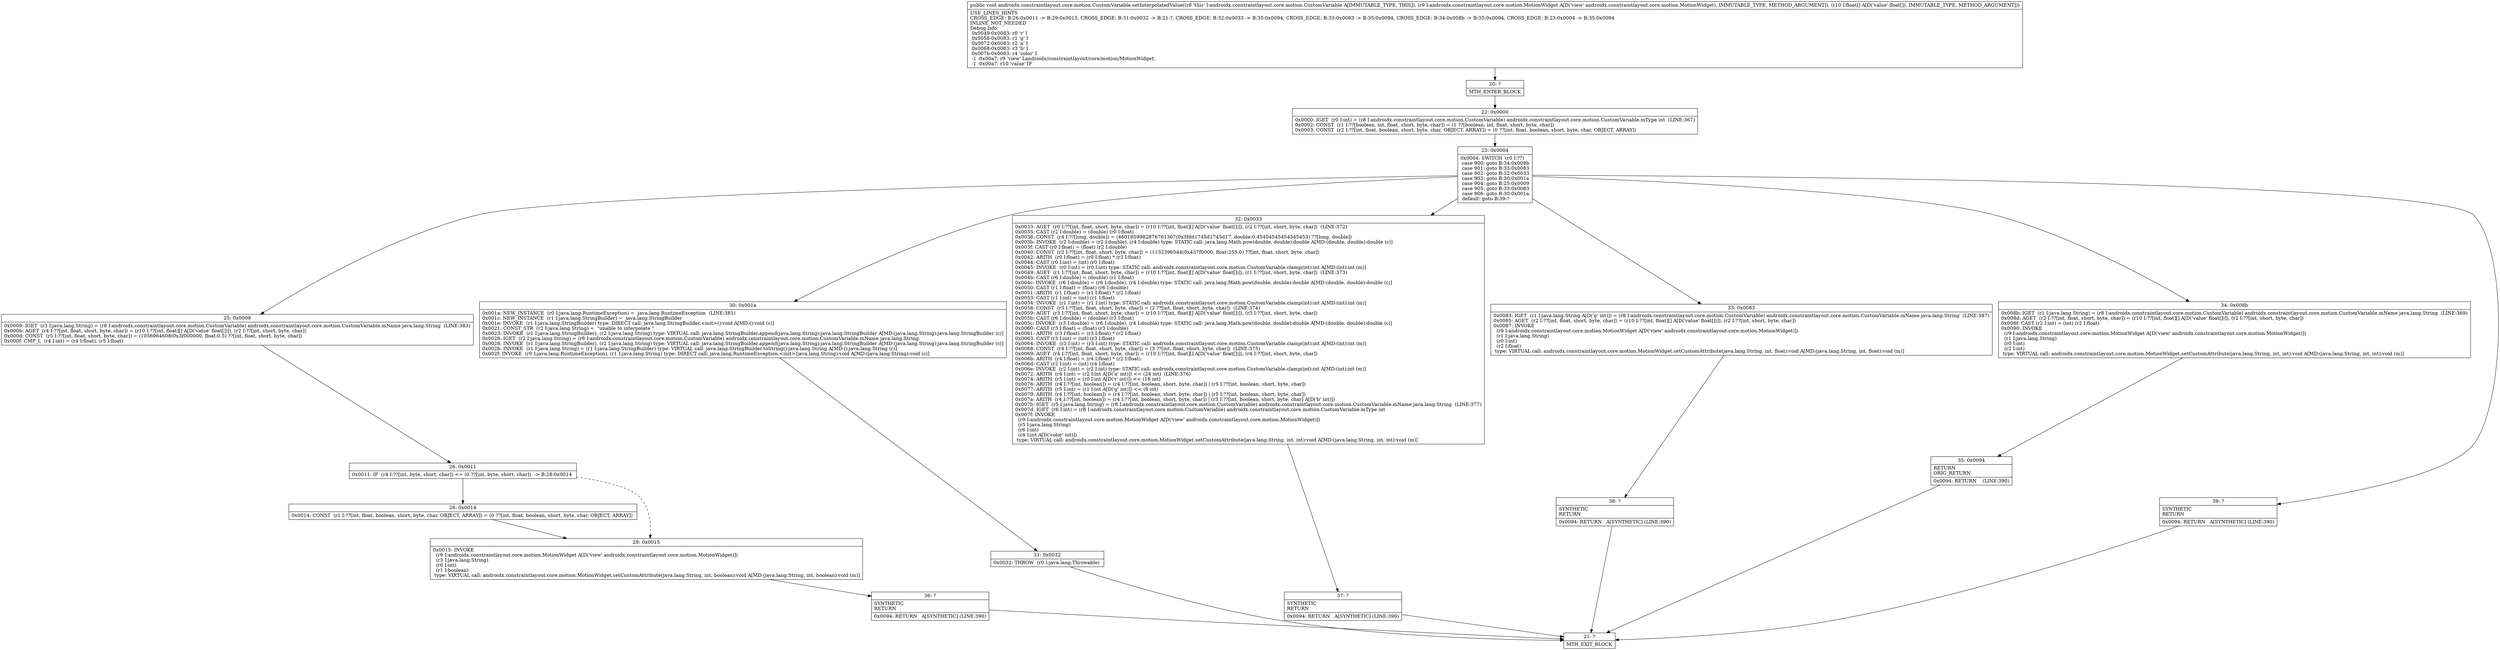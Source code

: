 digraph "CFG forandroidx.constraintlayout.core.motion.CustomVariable.setInterpolatedValue(Landroidx\/constraintlayout\/core\/motion\/MotionWidget;[F)V" {
Node_20 [shape=record,label="{20\:\ ?|MTH_ENTER_BLOCK\l}"];
Node_22 [shape=record,label="{22\:\ 0x0000|0x0000: IGET  (r0 I:int) = (r8 I:androidx.constraintlayout.core.motion.CustomVariable) androidx.constraintlayout.core.motion.CustomVariable.mType int  (LINE:367)\l0x0002: CONST  (r1 I:??[boolean, int, float, short, byte, char]) = (1 ??[boolean, int, float, short, byte, char]) \l0x0003: CONST  (r2 I:??[int, float, boolean, short, byte, char, OBJECT, ARRAY]) = (0 ??[int, float, boolean, short, byte, char, OBJECT, ARRAY]) \l}"];
Node_23 [shape=record,label="{23\:\ 0x0004|0x0004: SWITCH  (r0 I:??)\l case 900: goto B:34:0x008b\l case 901: goto B:33:0x0083\l case 902: goto B:32:0x0033\l case 903: goto B:30:0x001a\l case 904: goto B:25:0x0009\l case 905: goto B:33:0x0083\l case 906: goto B:30:0x001a\l default: goto B:39:? \l}"];
Node_25 [shape=record,label="{25\:\ 0x0009|0x0009: IGET  (r3 I:java.lang.String) = (r8 I:androidx.constraintlayout.core.motion.CustomVariable) androidx.constraintlayout.core.motion.CustomVariable.mName java.lang.String  (LINE:383)\l0x000b: AGET  (r4 I:??[int, float, short, byte, char]) = (r10 I:??[int, float][] A[D('value' float[])]), (r2 I:??[int, short, byte, char]) \l0x000d: CONST  (r5 I:??[int, float, short, byte, char]) = (1056964608(0x3f000000, float:0.5) ??[int, float, short, byte, char]) \l0x000f: CMP_L  (r4 I:int) = (r4 I:float), (r5 I:float) \l}"];
Node_26 [shape=record,label="{26\:\ 0x0011|0x0011: IF  (r4 I:??[int, byte, short, char]) \<= (0 ??[int, byte, short, char])  \-\> B:28:0x0014 \l}"];
Node_28 [shape=record,label="{28\:\ 0x0014|0x0014: CONST  (r1 I:??[int, float, boolean, short, byte, char, OBJECT, ARRAY]) = (0 ??[int, float, boolean, short, byte, char, OBJECT, ARRAY]) \l}"];
Node_29 [shape=record,label="{29\:\ 0x0015|0x0015: INVOKE  \l  (r9 I:androidx.constraintlayout.core.motion.MotionWidget A[D('view' androidx.constraintlayout.core.motion.MotionWidget)])\l  (r3 I:java.lang.String)\l  (r0 I:int)\l  (r1 I:boolean)\l type: VIRTUAL call: androidx.constraintlayout.core.motion.MotionWidget.setCustomAttribute(java.lang.String, int, boolean):void A[MD:(java.lang.String, int, boolean):void (m)]\l}"];
Node_36 [shape=record,label="{36\:\ ?|SYNTHETIC\lRETURN\l|0x0094: RETURN   A[SYNTHETIC] (LINE:390)\l}"];
Node_21 [shape=record,label="{21\:\ ?|MTH_EXIT_BLOCK\l}"];
Node_30 [shape=record,label="{30\:\ 0x001a|0x001a: NEW_INSTANCE  (r0 I:java.lang.RuntimeException) =  java.lang.RuntimeException  (LINE:381)\l0x001c: NEW_INSTANCE  (r1 I:java.lang.StringBuilder) =  java.lang.StringBuilder \l0x001e: INVOKE  (r1 I:java.lang.StringBuilder) type: DIRECT call: java.lang.StringBuilder.\<init\>():void A[MD:():void (c)]\l0x0021: CONST_STR  (r2 I:java.lang.String) =  \"unable to interpolate \" \l0x0023: INVOKE  (r1 I:java.lang.StringBuilder), (r2 I:java.lang.String) type: VIRTUAL call: java.lang.StringBuilder.append(java.lang.String):java.lang.StringBuilder A[MD:(java.lang.String):java.lang.StringBuilder (c)]\l0x0026: IGET  (r2 I:java.lang.String) = (r8 I:androidx.constraintlayout.core.motion.CustomVariable) androidx.constraintlayout.core.motion.CustomVariable.mName java.lang.String \l0x0028: INVOKE  (r1 I:java.lang.StringBuilder), (r2 I:java.lang.String) type: VIRTUAL call: java.lang.StringBuilder.append(java.lang.String):java.lang.StringBuilder A[MD:(java.lang.String):java.lang.StringBuilder (c)]\l0x002b: INVOKE  (r1 I:java.lang.String) = (r1 I:java.lang.StringBuilder) type: VIRTUAL call: java.lang.StringBuilder.toString():java.lang.String A[MD:():java.lang.String (c)]\l0x002f: INVOKE  (r0 I:java.lang.RuntimeException), (r1 I:java.lang.String) type: DIRECT call: java.lang.RuntimeException.\<init\>(java.lang.String):void A[MD:(java.lang.String):void (c)]\l}"];
Node_31 [shape=record,label="{31\:\ 0x0032|0x0032: THROW  (r0 I:java.lang.Throwable) \l}"];
Node_32 [shape=record,label="{32\:\ 0x0033|0x0033: AGET  (r0 I:??[int, float, short, byte, char]) = (r10 I:??[int, float][] A[D('value' float[])]), (r2 I:??[int, short, byte, char])  (LINE:372)\l0x0035: CAST (r2 I:double) = (double) (r0 I:float) \l0x0036: CONST  (r4 I:??[long, double]) = (4601859982876761367(0x3fdd1745d1745d17, double:0.45454545454545453) ??[long, double]) \l0x003b: INVOKE  (r2 I:double) = (r2 I:double), (r4 I:double) type: STATIC call: java.lang.Math.pow(double, double):double A[MD:(double, double):double (c)]\l0x003f: CAST (r0 I:float) = (float) (r2 I:double) \l0x0040: CONST  (r2 I:??[int, float, short, byte, char]) = (1132396544(0x437f0000, float:255.0) ??[int, float, short, byte, char]) \l0x0042: ARITH  (r0 I:float) = (r0 I:float) * (r2 I:float) \l0x0044: CAST (r0 I:int) = (int) (r0 I:float) \l0x0045: INVOKE  (r0 I:int) = (r0 I:int) type: STATIC call: androidx.constraintlayout.core.motion.CustomVariable.clamp(int):int A[MD:(int):int (m)]\l0x0049: AGET  (r1 I:??[int, float, short, byte, char]) = (r10 I:??[int, float][] A[D('value' float[])]), (r1 I:??[int, short, byte, char])  (LINE:373)\l0x004b: CAST (r6 I:double) = (double) (r1 I:float) \l0x004c: INVOKE  (r6 I:double) = (r6 I:double), (r4 I:double) type: STATIC call: java.lang.Math.pow(double, double):double A[MD:(double, double):double (c)]\l0x0050: CAST (r1 I:float) = (float) (r6 I:double) \l0x0051: ARITH  (r1 I:float) = (r1 I:float) * (r2 I:float) \l0x0053: CAST (r1 I:int) = (int) (r1 I:float) \l0x0054: INVOKE  (r1 I:int) = (r1 I:int) type: STATIC call: androidx.constraintlayout.core.motion.CustomVariable.clamp(int):int A[MD:(int):int (m)]\l0x0058: CONST  (r3 I:??[int, float, short, byte, char]) = (2 ??[int, float, short, byte, char])  (LINE:374)\l0x0059: AGET  (r3 I:??[int, float, short, byte, char]) = (r10 I:??[int, float][] A[D('value' float[])]), (r3 I:??[int, short, byte, char]) \l0x005b: CAST (r6 I:double) = (double) (r3 I:float) \l0x005c: INVOKE  (r3 I:double) = (r6 I:double), (r4 I:double) type: STATIC call: java.lang.Math.pow(double, double):double A[MD:(double, double):double (c)]\l0x0060: CAST (r3 I:float) = (float) (r3 I:double) \l0x0061: ARITH  (r3 I:float) = (r3 I:float) * (r2 I:float) \l0x0063: CAST (r3 I:int) = (int) (r3 I:float) \l0x0064: INVOKE  (r3 I:int) = (r3 I:int) type: STATIC call: androidx.constraintlayout.core.motion.CustomVariable.clamp(int):int A[MD:(int):int (m)]\l0x0068: CONST  (r4 I:??[int, float, short, byte, char]) = (3 ??[int, float, short, byte, char])  (LINE:375)\l0x0069: AGET  (r4 I:??[int, float, short, byte, char]) = (r10 I:??[int, float][] A[D('value' float[])]), (r4 I:??[int, short, byte, char]) \l0x006b: ARITH  (r4 I:float) = (r4 I:float) * (r2 I:float) \l0x006d: CAST (r2 I:int) = (int) (r4 I:float) \l0x006e: INVOKE  (r2 I:int) = (r2 I:int) type: STATIC call: androidx.constraintlayout.core.motion.CustomVariable.clamp(int):int A[MD:(int):int (m)]\l0x0072: ARITH  (r4 I:int) = (r2 I:int A[D('a' int)]) \<\< (24 int)  (LINE:376)\l0x0074: ARITH  (r5 I:int) = (r0 I:int A[D('r' int)]) \<\< (16 int) \l0x0076: ARITH  (r4 I:??[int, boolean]) = (r4 I:??[int, boolean, short, byte, char]) \| (r5 I:??[int, boolean, short, byte, char]) \l0x0077: ARITH  (r5 I:int) = (r1 I:int A[D('g' int)]) \<\< (8 int) \l0x0079: ARITH  (r4 I:??[int, boolean]) = (r4 I:??[int, boolean, short, byte, char]) \| (r5 I:??[int, boolean, short, byte, char]) \l0x007a: ARITH  (r4 I:??[int, boolean]) = (r4 I:??[int, boolean, short, byte, char]) \| (r3 I:??[int, boolean, short, byte, char] A[D('b' int)]) \l0x007b: IGET  (r5 I:java.lang.String) = (r8 I:androidx.constraintlayout.core.motion.CustomVariable) androidx.constraintlayout.core.motion.CustomVariable.mName java.lang.String  (LINE:377)\l0x007d: IGET  (r6 I:int) = (r8 I:androidx.constraintlayout.core.motion.CustomVariable) androidx.constraintlayout.core.motion.CustomVariable.mType int \l0x007f: INVOKE  \l  (r9 I:androidx.constraintlayout.core.motion.MotionWidget A[D('view' androidx.constraintlayout.core.motion.MotionWidget)])\l  (r5 I:java.lang.String)\l  (r6 I:int)\l  (r4 I:int A[D('color' int)])\l type: VIRTUAL call: androidx.constraintlayout.core.motion.MotionWidget.setCustomAttribute(java.lang.String, int, int):void A[MD:(java.lang.String, int, int):void (m)]\l}"];
Node_37 [shape=record,label="{37\:\ ?|SYNTHETIC\lRETURN\l|0x0094: RETURN   A[SYNTHETIC] (LINE:390)\l}"];
Node_33 [shape=record,label="{33\:\ 0x0083|0x0083: IGET  (r1 I:java.lang.String A[D('g' int)]) = (r8 I:androidx.constraintlayout.core.motion.CustomVariable) androidx.constraintlayout.core.motion.CustomVariable.mName java.lang.String  (LINE:387)\l0x0085: AGET  (r2 I:??[int, float, short, byte, char]) = (r10 I:??[int, float][] A[D('value' float[])]), (r2 I:??[int, short, byte, char]) \l0x0087: INVOKE  \l  (r9 I:androidx.constraintlayout.core.motion.MotionWidget A[D('view' androidx.constraintlayout.core.motion.MotionWidget)])\l  (r1 I:java.lang.String)\l  (r0 I:int)\l  (r2 I:float)\l type: VIRTUAL call: androidx.constraintlayout.core.motion.MotionWidget.setCustomAttribute(java.lang.String, int, float):void A[MD:(java.lang.String, int, float):void (m)]\l}"];
Node_38 [shape=record,label="{38\:\ ?|SYNTHETIC\lRETURN\l|0x0094: RETURN   A[SYNTHETIC] (LINE:390)\l}"];
Node_34 [shape=record,label="{34\:\ 0x008b|0x008b: IGET  (r1 I:java.lang.String) = (r8 I:androidx.constraintlayout.core.motion.CustomVariable) androidx.constraintlayout.core.motion.CustomVariable.mName java.lang.String  (LINE:369)\l0x008d: AGET  (r2 I:??[int, float, short, byte, char]) = (r10 I:??[int, float][] A[D('value' float[])]), (r2 I:??[int, short, byte, char]) \l0x008f: CAST (r2 I:int) = (int) (r2 I:float) \l0x0090: INVOKE  \l  (r9 I:androidx.constraintlayout.core.motion.MotionWidget A[D('view' androidx.constraintlayout.core.motion.MotionWidget)])\l  (r1 I:java.lang.String)\l  (r0 I:int)\l  (r2 I:int)\l type: VIRTUAL call: androidx.constraintlayout.core.motion.MotionWidget.setCustomAttribute(java.lang.String, int, int):void A[MD:(java.lang.String, int, int):void (m)]\l}"];
Node_35 [shape=record,label="{35\:\ 0x0094|RETURN\lORIG_RETURN\l|0x0094: RETURN    (LINE:390)\l}"];
Node_39 [shape=record,label="{39\:\ ?|SYNTHETIC\lRETURN\l|0x0094: RETURN   A[SYNTHETIC] (LINE:390)\l}"];
MethodNode[shape=record,label="{public void androidx.constraintlayout.core.motion.CustomVariable.setInterpolatedValue((r8 'this' I:androidx.constraintlayout.core.motion.CustomVariable A[IMMUTABLE_TYPE, THIS]), (r9 I:androidx.constraintlayout.core.motion.MotionWidget A[D('view' androidx.constraintlayout.core.motion.MotionWidget), IMMUTABLE_TYPE, METHOD_ARGUMENT]), (r10 I:float[] A[D('value' float[]), IMMUTABLE_TYPE, METHOD_ARGUMENT]))  | USE_LINES_HINTS\lCROSS_EDGE: B:26:0x0011 \-\> B:29:0x0015, CROSS_EDGE: B:31:0x0032 \-\> B:21:?, CROSS_EDGE: B:32:0x0033 \-\> B:35:0x0094, CROSS_EDGE: B:33:0x0083 \-\> B:35:0x0094, CROSS_EDGE: B:34:0x008b \-\> B:35:0x0094, CROSS_EDGE: B:23:0x0004 \-\> B:35:0x0094\lINLINE_NOT_NEEDED\lDebug Info:\l  0x0049\-0x0083: r0 'r' I\l  0x0058\-0x0083: r1 'g' I\l  0x0072\-0x0083: r2 'a' I\l  0x0068\-0x0083: r3 'b' I\l  0x007b\-0x0083: r4 'color' I\l  \-1 \-0x00a7: r9 'view' Landroidx\/constraintlayout\/core\/motion\/MotionWidget;\l  \-1 \-0x00a7: r10 'value' [F\l}"];
MethodNode -> Node_20;Node_20 -> Node_22;
Node_22 -> Node_23;
Node_23 -> Node_25;
Node_23 -> Node_30;
Node_23 -> Node_32;
Node_23 -> Node_33;
Node_23 -> Node_34;
Node_23 -> Node_39;
Node_25 -> Node_26;
Node_26 -> Node_28;
Node_26 -> Node_29[style=dashed];
Node_28 -> Node_29;
Node_29 -> Node_36;
Node_36 -> Node_21;
Node_30 -> Node_31;
Node_31 -> Node_21;
Node_32 -> Node_37;
Node_37 -> Node_21;
Node_33 -> Node_38;
Node_38 -> Node_21;
Node_34 -> Node_35;
Node_35 -> Node_21;
Node_39 -> Node_21;
}

